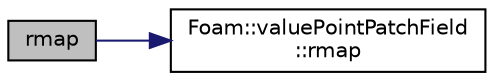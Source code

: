 digraph "rmap"
{
  bgcolor="transparent";
  edge [fontname="Helvetica",fontsize="10",labelfontname="Helvetica",labelfontsize="10"];
  node [fontname="Helvetica",fontsize="10",shape=record];
  rankdir="LR";
  Node59 [label="rmap",height=0.2,width=0.4,color="black", fillcolor="grey75", style="filled", fontcolor="black"];
  Node59 -> Node60 [color="midnightblue",fontsize="10",style="solid",fontname="Helvetica"];
  Node60 [label="Foam::valuePointPatchField\l::rmap",height=0.2,width=0.4,color="black",URL="$a27681.html#ae2d7451572e8a2b9fa83d64dbafa419f",tooltip="Reverse map the given PointPatchField onto. "];
}
